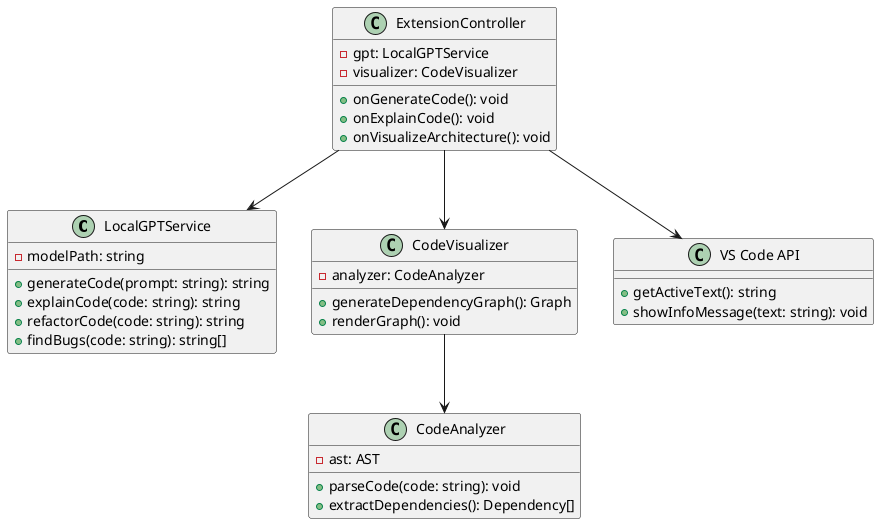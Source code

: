 @startuml
class LocalGPTService {
  -modelPath: string
  +generateCode(prompt: string): string
  +explainCode(code: string): string
  +refactorCode(code: string): string
  +findBugs(code: string): string[]
}

class CodeVisualizer {
  -analyzer: CodeAnalyzer
  +generateDependencyGraph(): Graph
  +renderGraph(): void
}

class CodeAnalyzer {
  -ast: AST
  +parseCode(code: string): void
  +extractDependencies(): Dependency[]
}

class ExtensionController {
  -gpt: LocalGPTService
  -visualizer: CodeVisualizer
  +onGenerateCode(): void
  +onExplainCode(): void
  +onVisualizeArchitecture(): void
}

class "VS Code API" as VSCode {
  +getActiveText(): string
  +showInfoMessage(text: string): void
}

ExtensionController --> LocalGPTService
ExtensionController --> CodeVisualizer
CodeVisualizer --> CodeAnalyzer
ExtensionController --> VSCode
@enduml